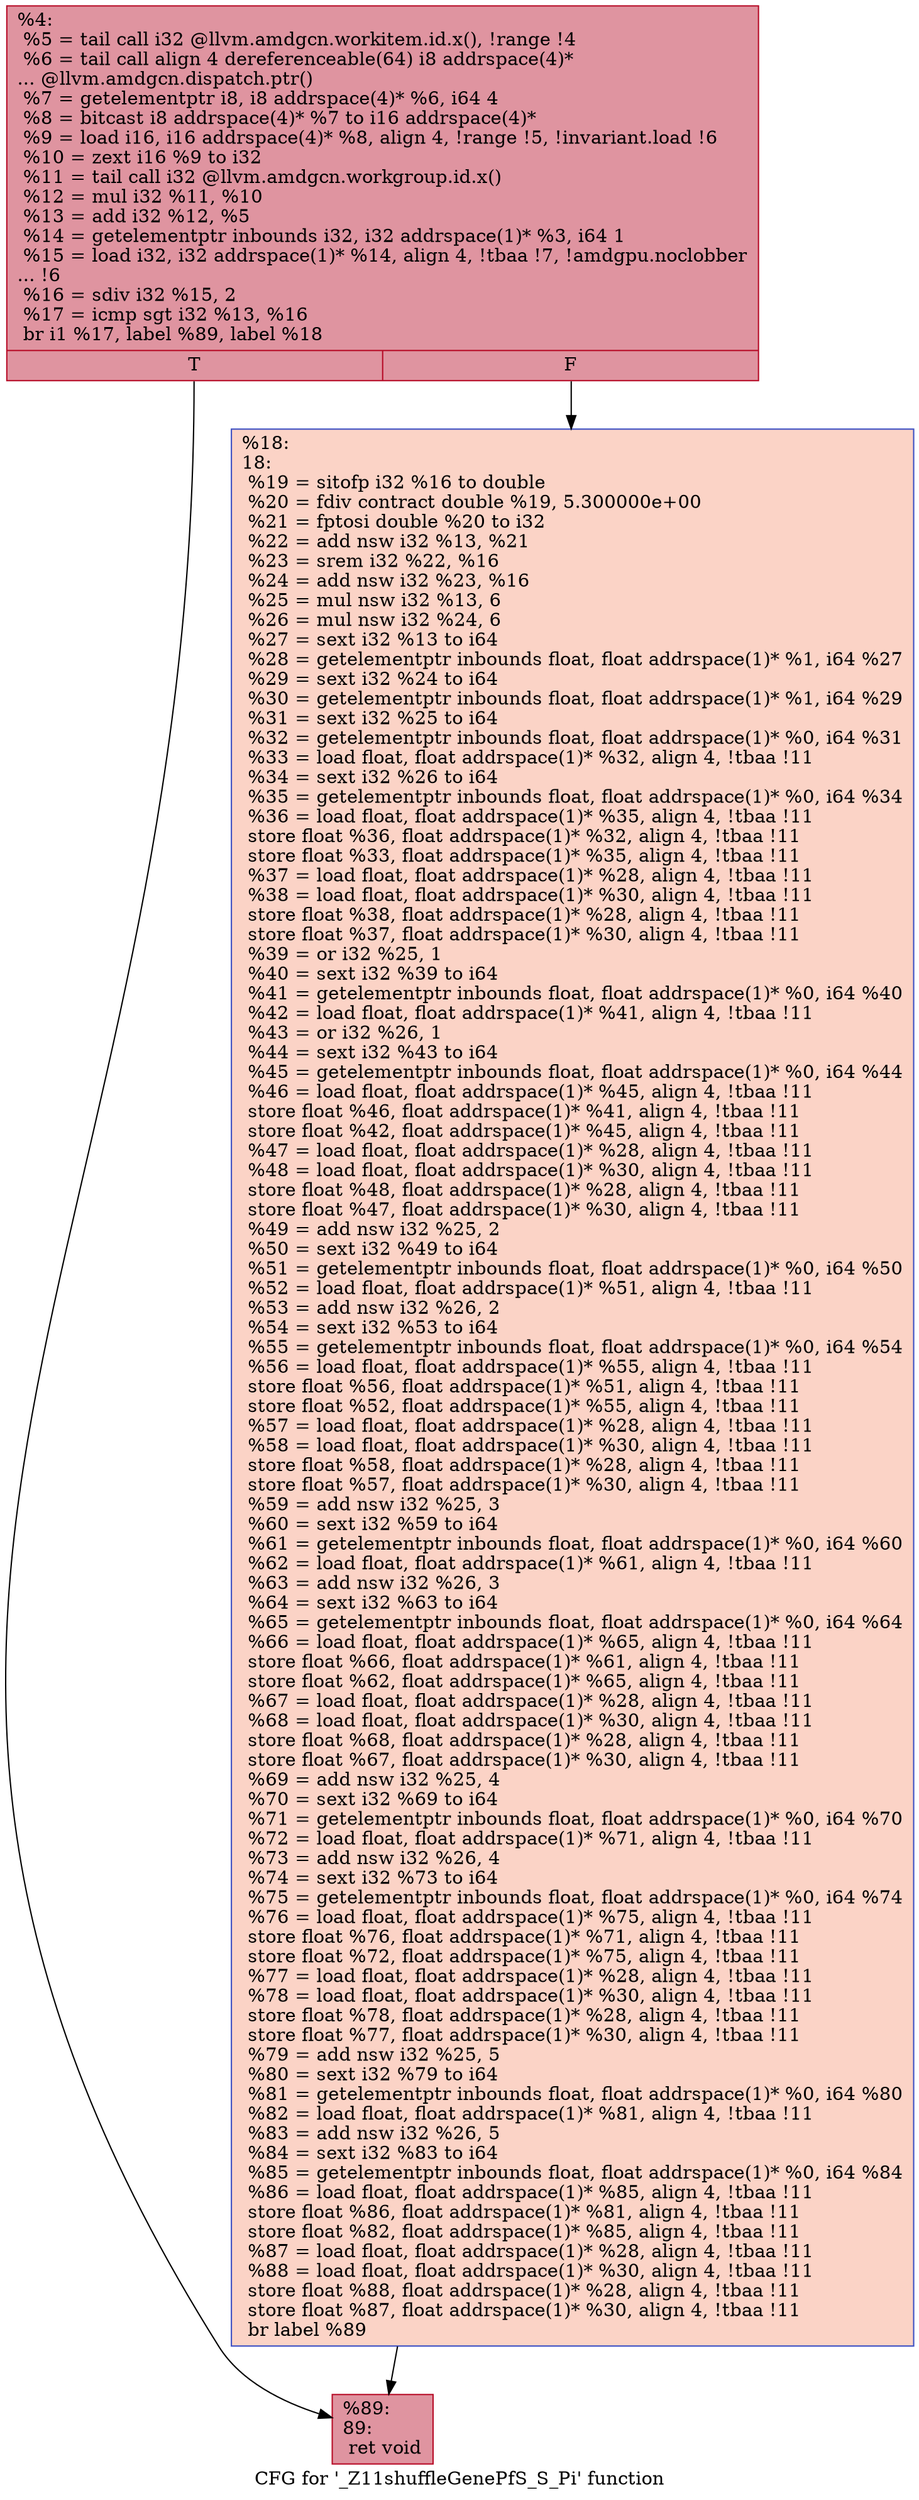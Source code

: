 digraph "CFG for '_Z11shuffleGenePfS_S_Pi' function" {
	label="CFG for '_Z11shuffleGenePfS_S_Pi' function";

	Node0x61db3b0 [shape=record,color="#b70d28ff", style=filled, fillcolor="#b70d2870",label="{%4:\l  %5 = tail call i32 @llvm.amdgcn.workitem.id.x(), !range !4\l  %6 = tail call align 4 dereferenceable(64) i8 addrspace(4)*\l... @llvm.amdgcn.dispatch.ptr()\l  %7 = getelementptr i8, i8 addrspace(4)* %6, i64 4\l  %8 = bitcast i8 addrspace(4)* %7 to i16 addrspace(4)*\l  %9 = load i16, i16 addrspace(4)* %8, align 4, !range !5, !invariant.load !6\l  %10 = zext i16 %9 to i32\l  %11 = tail call i32 @llvm.amdgcn.workgroup.id.x()\l  %12 = mul i32 %11, %10\l  %13 = add i32 %12, %5\l  %14 = getelementptr inbounds i32, i32 addrspace(1)* %3, i64 1\l  %15 = load i32, i32 addrspace(1)* %14, align 4, !tbaa !7, !amdgpu.noclobber\l... !6\l  %16 = sdiv i32 %15, 2\l  %17 = icmp sgt i32 %13, %16\l  br i1 %17, label %89, label %18\l|{<s0>T|<s1>F}}"];
	Node0x61db3b0:s0 -> Node0x61ddc60;
	Node0x61db3b0:s1 -> Node0x61ddcf0;
	Node0x61ddcf0 [shape=record,color="#3d50c3ff", style=filled, fillcolor="#f59c7d70",label="{%18:\l18:                                               \l  %19 = sitofp i32 %16 to double\l  %20 = fdiv contract double %19, 5.300000e+00\l  %21 = fptosi double %20 to i32\l  %22 = add nsw i32 %13, %21\l  %23 = srem i32 %22, %16\l  %24 = add nsw i32 %23, %16\l  %25 = mul nsw i32 %13, 6\l  %26 = mul nsw i32 %24, 6\l  %27 = sext i32 %13 to i64\l  %28 = getelementptr inbounds float, float addrspace(1)* %1, i64 %27\l  %29 = sext i32 %24 to i64\l  %30 = getelementptr inbounds float, float addrspace(1)* %1, i64 %29\l  %31 = sext i32 %25 to i64\l  %32 = getelementptr inbounds float, float addrspace(1)* %0, i64 %31\l  %33 = load float, float addrspace(1)* %32, align 4, !tbaa !11\l  %34 = sext i32 %26 to i64\l  %35 = getelementptr inbounds float, float addrspace(1)* %0, i64 %34\l  %36 = load float, float addrspace(1)* %35, align 4, !tbaa !11\l  store float %36, float addrspace(1)* %32, align 4, !tbaa !11\l  store float %33, float addrspace(1)* %35, align 4, !tbaa !11\l  %37 = load float, float addrspace(1)* %28, align 4, !tbaa !11\l  %38 = load float, float addrspace(1)* %30, align 4, !tbaa !11\l  store float %38, float addrspace(1)* %28, align 4, !tbaa !11\l  store float %37, float addrspace(1)* %30, align 4, !tbaa !11\l  %39 = or i32 %25, 1\l  %40 = sext i32 %39 to i64\l  %41 = getelementptr inbounds float, float addrspace(1)* %0, i64 %40\l  %42 = load float, float addrspace(1)* %41, align 4, !tbaa !11\l  %43 = or i32 %26, 1\l  %44 = sext i32 %43 to i64\l  %45 = getelementptr inbounds float, float addrspace(1)* %0, i64 %44\l  %46 = load float, float addrspace(1)* %45, align 4, !tbaa !11\l  store float %46, float addrspace(1)* %41, align 4, !tbaa !11\l  store float %42, float addrspace(1)* %45, align 4, !tbaa !11\l  %47 = load float, float addrspace(1)* %28, align 4, !tbaa !11\l  %48 = load float, float addrspace(1)* %30, align 4, !tbaa !11\l  store float %48, float addrspace(1)* %28, align 4, !tbaa !11\l  store float %47, float addrspace(1)* %30, align 4, !tbaa !11\l  %49 = add nsw i32 %25, 2\l  %50 = sext i32 %49 to i64\l  %51 = getelementptr inbounds float, float addrspace(1)* %0, i64 %50\l  %52 = load float, float addrspace(1)* %51, align 4, !tbaa !11\l  %53 = add nsw i32 %26, 2\l  %54 = sext i32 %53 to i64\l  %55 = getelementptr inbounds float, float addrspace(1)* %0, i64 %54\l  %56 = load float, float addrspace(1)* %55, align 4, !tbaa !11\l  store float %56, float addrspace(1)* %51, align 4, !tbaa !11\l  store float %52, float addrspace(1)* %55, align 4, !tbaa !11\l  %57 = load float, float addrspace(1)* %28, align 4, !tbaa !11\l  %58 = load float, float addrspace(1)* %30, align 4, !tbaa !11\l  store float %58, float addrspace(1)* %28, align 4, !tbaa !11\l  store float %57, float addrspace(1)* %30, align 4, !tbaa !11\l  %59 = add nsw i32 %25, 3\l  %60 = sext i32 %59 to i64\l  %61 = getelementptr inbounds float, float addrspace(1)* %0, i64 %60\l  %62 = load float, float addrspace(1)* %61, align 4, !tbaa !11\l  %63 = add nsw i32 %26, 3\l  %64 = sext i32 %63 to i64\l  %65 = getelementptr inbounds float, float addrspace(1)* %0, i64 %64\l  %66 = load float, float addrspace(1)* %65, align 4, !tbaa !11\l  store float %66, float addrspace(1)* %61, align 4, !tbaa !11\l  store float %62, float addrspace(1)* %65, align 4, !tbaa !11\l  %67 = load float, float addrspace(1)* %28, align 4, !tbaa !11\l  %68 = load float, float addrspace(1)* %30, align 4, !tbaa !11\l  store float %68, float addrspace(1)* %28, align 4, !tbaa !11\l  store float %67, float addrspace(1)* %30, align 4, !tbaa !11\l  %69 = add nsw i32 %25, 4\l  %70 = sext i32 %69 to i64\l  %71 = getelementptr inbounds float, float addrspace(1)* %0, i64 %70\l  %72 = load float, float addrspace(1)* %71, align 4, !tbaa !11\l  %73 = add nsw i32 %26, 4\l  %74 = sext i32 %73 to i64\l  %75 = getelementptr inbounds float, float addrspace(1)* %0, i64 %74\l  %76 = load float, float addrspace(1)* %75, align 4, !tbaa !11\l  store float %76, float addrspace(1)* %71, align 4, !tbaa !11\l  store float %72, float addrspace(1)* %75, align 4, !tbaa !11\l  %77 = load float, float addrspace(1)* %28, align 4, !tbaa !11\l  %78 = load float, float addrspace(1)* %30, align 4, !tbaa !11\l  store float %78, float addrspace(1)* %28, align 4, !tbaa !11\l  store float %77, float addrspace(1)* %30, align 4, !tbaa !11\l  %79 = add nsw i32 %25, 5\l  %80 = sext i32 %79 to i64\l  %81 = getelementptr inbounds float, float addrspace(1)* %0, i64 %80\l  %82 = load float, float addrspace(1)* %81, align 4, !tbaa !11\l  %83 = add nsw i32 %26, 5\l  %84 = sext i32 %83 to i64\l  %85 = getelementptr inbounds float, float addrspace(1)* %0, i64 %84\l  %86 = load float, float addrspace(1)* %85, align 4, !tbaa !11\l  store float %86, float addrspace(1)* %81, align 4, !tbaa !11\l  store float %82, float addrspace(1)* %85, align 4, !tbaa !11\l  %87 = load float, float addrspace(1)* %28, align 4, !tbaa !11\l  %88 = load float, float addrspace(1)* %30, align 4, !tbaa !11\l  store float %88, float addrspace(1)* %28, align 4, !tbaa !11\l  store float %87, float addrspace(1)* %30, align 4, !tbaa !11\l  br label %89\l}"];
	Node0x61ddcf0 -> Node0x61ddc60;
	Node0x61ddc60 [shape=record,color="#b70d28ff", style=filled, fillcolor="#b70d2870",label="{%89:\l89:                                               \l  ret void\l}"];
}

